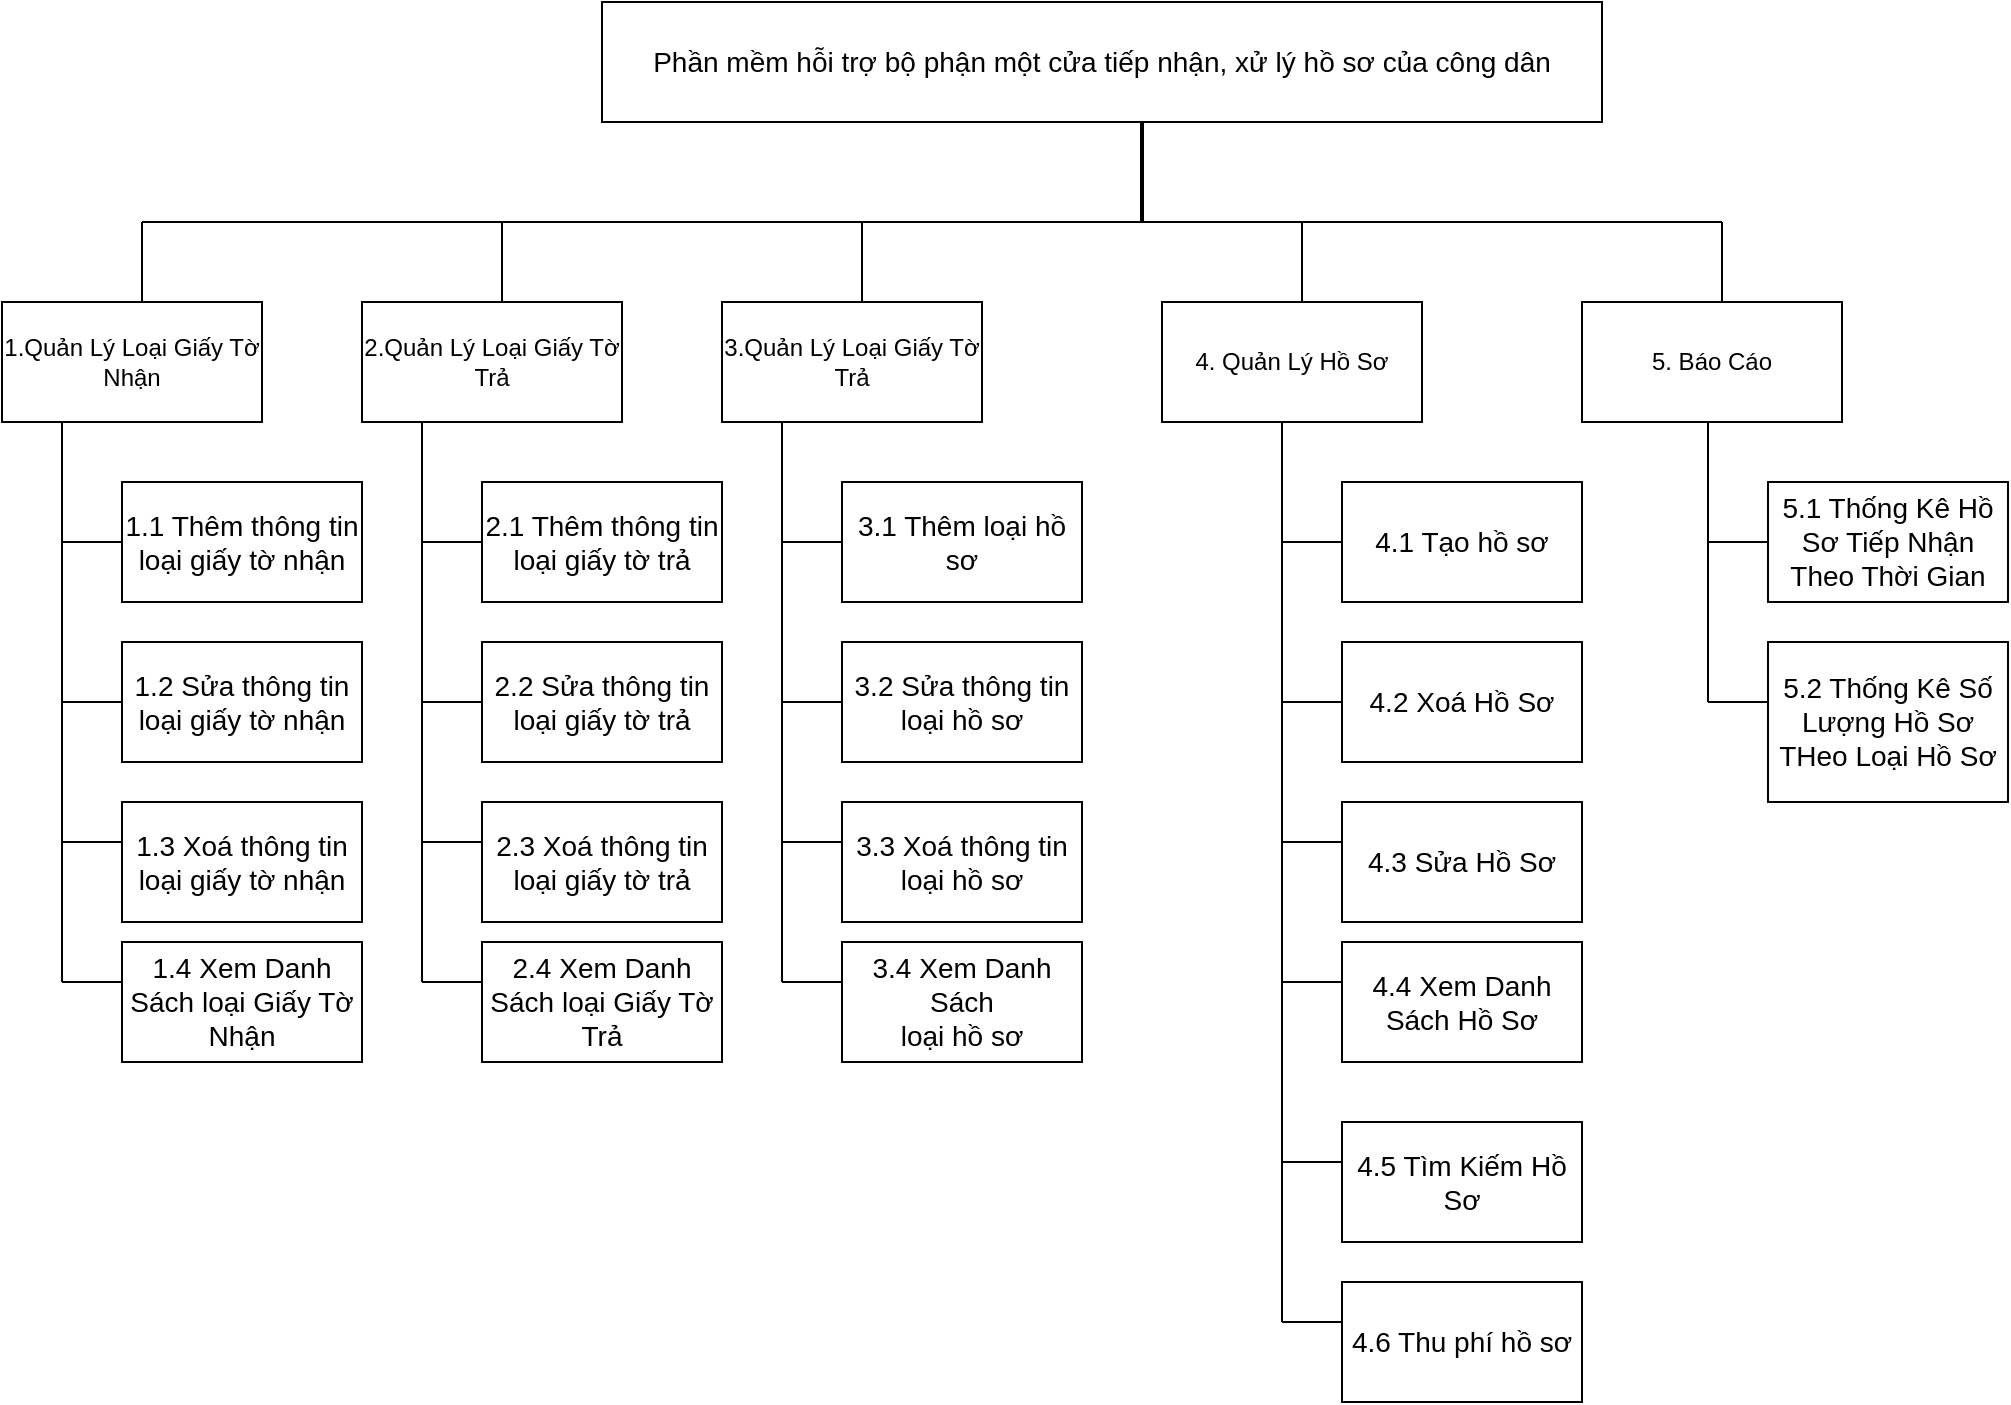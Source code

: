 <mxfile version="13.8.1" type="device"><diagram id="pxkZBzpLknWU2FIUt_qD" name="Page-1"><mxGraphModel dx="2274" dy="1937" grid="1" gridSize="10" guides="1" tooltips="1" connect="1" arrows="1" fold="1" page="1" pageScale="1" pageWidth="827" pageHeight="1169" math="0" shadow="0"><root><mxCell id="0"/><mxCell id="1" parent="0"/><mxCell id="99qyA-vtCgBqnXkUfbwP-1" value="&lt;font style=&quot;font-size: 14px&quot;&gt;Phần mềm hỗi trợ bộ phận một cửa tiếp nhận, xử lý hồ sơ của công dân&lt;br&gt;&lt;/font&gt;" style="rounded=0;whiteSpace=wrap;html=1;" parent="1" vertex="1"><mxGeometry x="280" y="-60" width="500" height="60" as="geometry"/></mxCell><mxCell id="99qyA-vtCgBqnXkUfbwP-2" value="" style="shape=link;html=1;width=-1;" parent="1" edge="1"><mxGeometry width="100" relative="1" as="geometry"><mxPoint x="550" as="sourcePoint"/><mxPoint x="550" y="50" as="targetPoint"/></mxGeometry></mxCell><mxCell id="99qyA-vtCgBqnXkUfbwP-4" value="" style="endArrow=none;html=1;" parent="1" edge="1"><mxGeometry width="50" height="50" relative="1" as="geometry"><mxPoint x="50" y="50" as="sourcePoint"/><mxPoint x="840" y="50" as="targetPoint"/></mxGeometry></mxCell><mxCell id="99qyA-vtCgBqnXkUfbwP-5" value="" style="endArrow=none;html=1;" parent="1" edge="1"><mxGeometry width="50" height="50" relative="1" as="geometry"><mxPoint x="10" y="150" as="sourcePoint"/><mxPoint x="10" y="430" as="targetPoint"/></mxGeometry></mxCell><mxCell id="99qyA-vtCgBqnXkUfbwP-6" value="" style="endArrow=none;html=1;" parent="1" edge="1"><mxGeometry width="50" height="50" relative="1" as="geometry"><mxPoint x="10" y="210" as="sourcePoint"/><mxPoint x="40" y="210" as="targetPoint"/></mxGeometry></mxCell><mxCell id="99qyA-vtCgBqnXkUfbwP-7" value="" style="endArrow=none;html=1;" parent="1" edge="1"><mxGeometry width="50" height="50" relative="1" as="geometry"><mxPoint x="10" y="290" as="sourcePoint"/><mxPoint x="40" y="290" as="targetPoint"/></mxGeometry></mxCell><mxCell id="99qyA-vtCgBqnXkUfbwP-8" value="" style="endArrow=none;html=1;" parent="1" edge="1"><mxGeometry width="50" height="50" relative="1" as="geometry"><mxPoint x="10" y="430" as="sourcePoint"/><mxPoint x="40" y="430" as="targetPoint"/></mxGeometry></mxCell><mxCell id="99qyA-vtCgBqnXkUfbwP-10" value="" style="endArrow=none;html=1;" parent="1" edge="1"><mxGeometry width="50" height="50" relative="1" as="geometry"><mxPoint x="10" y="360" as="sourcePoint"/><mxPoint x="40" y="360" as="targetPoint"/></mxGeometry></mxCell><mxCell id="99qyA-vtCgBqnXkUfbwP-11" value="&lt;font style=&quot;font-size: 14px&quot;&gt;&lt;span&gt;1.1 Thêm thông tin &lt;/span&gt;&lt;/font&gt;&lt;font style=&quot;font-size: 14px&quot;&gt;&lt;span&gt;&lt;font style=&quot;font-size: 14px&quot;&gt;&lt;span&gt;loại &lt;/span&gt;&lt;/font&gt;giấy tờ nhận&lt;br&gt;&lt;/span&gt;&lt;/font&gt;" style="rounded=0;whiteSpace=wrap;html=1;" parent="1" vertex="1"><mxGeometry x="40" y="180" width="120" height="60" as="geometry"/></mxCell><mxCell id="99qyA-vtCgBqnXkUfbwP-12" value="&lt;font style=&quot;font-size: 14px&quot;&gt;&lt;span&gt;1.2 Sửa thông tin &lt;/span&gt;&lt;/font&gt;&lt;font style=&quot;font-size: 14px&quot;&gt;&lt;span&gt;&lt;font style=&quot;font-size: 14px&quot;&gt;&lt;span&gt;loại &lt;/span&gt;&lt;/font&gt;giấy tờ nhận&lt;br&gt;&lt;/span&gt;&lt;/font&gt;" style="rounded=0;whiteSpace=wrap;html=1;" parent="1" vertex="1"><mxGeometry x="40" y="260" width="120" height="60" as="geometry"/></mxCell><mxCell id="99qyA-vtCgBqnXkUfbwP-13" value="&lt;font style=&quot;font-size: 14px&quot;&gt;&lt;span&gt;1.3 Xoá thông tin &lt;/span&gt;&lt;/font&gt;&lt;font style=&quot;font-size: 14px&quot;&gt;&lt;span&gt;&lt;font style=&quot;font-size: 14px&quot;&gt;&lt;span&gt;loại &lt;/span&gt;&lt;/font&gt;giấy tờ nhận&lt;br&gt;&lt;/span&gt;&lt;/font&gt;" style="rounded=0;whiteSpace=wrap;html=1;" parent="1" vertex="1"><mxGeometry x="40" y="340" width="120" height="60" as="geometry"/></mxCell><mxCell id="99qyA-vtCgBqnXkUfbwP-14" value="&lt;font style=&quot;font-size: 14px&quot;&gt;&lt;span&gt;1.4 Xem Danh Sách &lt;/span&gt;&lt;/font&gt;&lt;font style=&quot;font-size: 14px&quot;&gt;&lt;span&gt;&lt;font style=&quot;font-size: 14px&quot;&gt;&lt;span&gt;loại &lt;/span&gt;&lt;/font&gt;Giấy Tờ Nhận&lt;br&gt;&lt;/span&gt;&lt;/font&gt;" style="rounded=0;whiteSpace=wrap;html=1;" parent="1" vertex="1"><mxGeometry x="40" y="410" width="120" height="60" as="geometry"/></mxCell><mxCell id="99qyA-vtCgBqnXkUfbwP-35" value="" style="endArrow=none;html=1;" parent="1" edge="1"><mxGeometry width="50" height="50" relative="1" as="geometry"><mxPoint x="620" y="150" as="sourcePoint"/><mxPoint x="620" y="600" as="targetPoint"/></mxGeometry></mxCell><mxCell id="99qyA-vtCgBqnXkUfbwP-36" value="" style="endArrow=none;html=1;" parent="1" edge="1"><mxGeometry width="50" height="50" relative="1" as="geometry"><mxPoint x="620" y="210" as="sourcePoint"/><mxPoint x="650" y="210" as="targetPoint"/></mxGeometry></mxCell><mxCell id="99qyA-vtCgBqnXkUfbwP-37" value="" style="endArrow=none;html=1;" parent="1" edge="1"><mxGeometry width="50" height="50" relative="1" as="geometry"><mxPoint x="620" y="290" as="sourcePoint"/><mxPoint x="650" y="290" as="targetPoint"/></mxGeometry></mxCell><mxCell id="99qyA-vtCgBqnXkUfbwP-38" value="" style="endArrow=none;html=1;" parent="1" edge="1"><mxGeometry width="50" height="50" relative="1" as="geometry"><mxPoint x="620" y="430" as="sourcePoint"/><mxPoint x="650" y="430" as="targetPoint"/></mxGeometry></mxCell><mxCell id="99qyA-vtCgBqnXkUfbwP-40" value="" style="endArrow=none;html=1;" parent="1" edge="1"><mxGeometry width="50" height="50" relative="1" as="geometry"><mxPoint x="620" y="360" as="sourcePoint"/><mxPoint x="650" y="360" as="targetPoint"/></mxGeometry></mxCell><mxCell id="99qyA-vtCgBqnXkUfbwP-41" value="&lt;font style=&quot;font-size: 14px&quot;&gt;&lt;span&gt;4.1 Tạo hồ sơ&lt;br&gt;&lt;/span&gt;&lt;/font&gt;" style="rounded=0;whiteSpace=wrap;html=1;" parent="1" vertex="1"><mxGeometry x="650" y="180" width="120" height="60" as="geometry"/></mxCell><mxCell id="99qyA-vtCgBqnXkUfbwP-42" value="&lt;font style=&quot;font-size: 14px&quot;&gt;&lt;span&gt;4.2 Xoá Hồ Sơ&lt;br&gt;&lt;/span&gt;&lt;/font&gt;" style="rounded=0;whiteSpace=wrap;html=1;" parent="1" vertex="1"><mxGeometry x="650" y="260" width="120" height="60" as="geometry"/></mxCell><mxCell id="99qyA-vtCgBqnXkUfbwP-43" value="&lt;font style=&quot;font-size: 14px&quot;&gt;&lt;span&gt;4.3 Sửa Hồ Sơ&lt;br&gt;&lt;/span&gt;&lt;/font&gt;" style="rounded=0;whiteSpace=wrap;html=1;" parent="1" vertex="1"><mxGeometry x="650" y="340" width="120" height="60" as="geometry"/></mxCell><mxCell id="99qyA-vtCgBqnXkUfbwP-44" value="&lt;font style=&quot;font-size: 14px&quot;&gt;&lt;span&gt;4.4 Xem Danh Sách Hồ Sơ&lt;br&gt;&lt;/span&gt;&lt;/font&gt;" style="rounded=0;whiteSpace=wrap;html=1;" parent="1" vertex="1"><mxGeometry x="650" y="410" width="120" height="60" as="geometry"/></mxCell><mxCell id="99qyA-vtCgBqnXkUfbwP-45" value="" style="endArrow=none;html=1;" parent="1" edge="1"><mxGeometry width="50" height="50" relative="1" as="geometry"><mxPoint x="833" y="150" as="sourcePoint"/><mxPoint x="833" y="290" as="targetPoint"/></mxGeometry></mxCell><mxCell id="99qyA-vtCgBqnXkUfbwP-46" value="" style="endArrow=none;html=1;" parent="1" edge="1"><mxGeometry width="50" height="50" relative="1" as="geometry"><mxPoint x="833" y="210" as="sourcePoint"/><mxPoint x="863" y="210" as="targetPoint"/></mxGeometry></mxCell><mxCell id="99qyA-vtCgBqnXkUfbwP-47" value="" style="endArrow=none;html=1;" parent="1" edge="1"><mxGeometry width="50" height="50" relative="1" as="geometry"><mxPoint x="833" y="290" as="sourcePoint"/><mxPoint x="863" y="290" as="targetPoint"/></mxGeometry></mxCell><mxCell id="99qyA-vtCgBqnXkUfbwP-51" value="&lt;table&gt;&lt;tbody&gt;&lt;tr&gt;&lt;td valign=&quot;top&quot;&gt;&lt;p&gt;&lt;font style=&quot;font-size: 14px&quot;&gt;&lt;span&gt;5.1 Thống Kê Hồ Sơ Tiếp Nhận Theo Thời Gian&lt;br&gt;&lt;/span&gt;&lt;/font&gt;&lt;/p&gt;&lt;/td&gt;&lt;/tr&gt;&lt;/tbody&gt;&lt;/table&gt;" style="rounded=0;whiteSpace=wrap;html=1;" parent="1" vertex="1"><mxGeometry x="863" y="180" width="120" height="60" as="geometry"/></mxCell><mxCell id="99qyA-vtCgBqnXkUfbwP-52" value="&lt;p&gt;&lt;font style=&quot;font-size: 14px&quot;&gt;&lt;span&gt;5.2 Thống Kê Số Lượng Hồ Sơ THeo Loại Hồ Sơ&lt;br&gt;&lt;/span&gt;&lt;/font&gt;&lt;/p&gt;" style="rounded=0;whiteSpace=wrap;html=1;" parent="1" vertex="1"><mxGeometry x="863" y="260" width="120" height="80" as="geometry"/></mxCell><mxCell id="yiRp37c6O_0MF1NIAtYD-1" value="1.Quản Lý Loại Giấy Tờ Nhận" style="rounded=0;whiteSpace=wrap;html=1;" parent="1" vertex="1"><mxGeometry x="-20" y="90" width="130" height="60" as="geometry"/></mxCell><mxCell id="yiRp37c6O_0MF1NIAtYD-2" value="" style="endArrow=none;html=1;" parent="1" edge="1"><mxGeometry width="50" height="50" relative="1" as="geometry"><mxPoint x="50" y="90" as="sourcePoint"/><mxPoint x="50" y="50" as="targetPoint"/></mxGeometry></mxCell><mxCell id="yiRp37c6O_0MF1NIAtYD-7" value="4. Quản Lý Hồ Sơ" style="rounded=0;whiteSpace=wrap;html=1;" parent="1" vertex="1"><mxGeometry x="560" y="90" width="130" height="60" as="geometry"/></mxCell><mxCell id="yiRp37c6O_0MF1NIAtYD-8" value="" style="endArrow=none;html=1;" parent="1" edge="1"><mxGeometry width="50" height="50" relative="1" as="geometry"><mxPoint x="630" y="90" as="sourcePoint"/><mxPoint x="630" y="50" as="targetPoint"/></mxGeometry></mxCell><mxCell id="yiRp37c6O_0MF1NIAtYD-9" value="5. Báo Cáo" style="rounded=0;whiteSpace=wrap;html=1;" parent="1" vertex="1"><mxGeometry x="770" y="90" width="130" height="60" as="geometry"/></mxCell><mxCell id="yiRp37c6O_0MF1NIAtYD-10" value="" style="endArrow=none;html=1;" parent="1" edge="1"><mxGeometry width="50" height="50" relative="1" as="geometry"><mxPoint x="840" y="90" as="sourcePoint"/><mxPoint x="840" y="50" as="targetPoint"/></mxGeometry></mxCell><mxCell id="q0fn1Nik5cMkOsVtXQVK-1" value="" style="endArrow=none;html=1;" parent="1" edge="1"><mxGeometry width="50" height="50" relative="1" as="geometry"><mxPoint x="620" y="520" as="sourcePoint"/><mxPoint x="650" y="520" as="targetPoint"/></mxGeometry></mxCell><mxCell id="q0fn1Nik5cMkOsVtXQVK-2" value="&lt;font style=&quot;font-size: 14px&quot;&gt;&lt;span&gt;4.5 Tìm Kiếm Hồ Sơ&lt;br&gt;&lt;/span&gt;&lt;/font&gt;" style="rounded=0;whiteSpace=wrap;html=1;" parent="1" vertex="1"><mxGeometry x="650" y="500" width="120" height="60" as="geometry"/></mxCell><mxCell id="dZjWtIVtH_Ei0o7U86B3-1" value="" style="endArrow=none;html=1;" edge="1" parent="1"><mxGeometry width="50" height="50" relative="1" as="geometry"><mxPoint x="190" y="150" as="sourcePoint"/><mxPoint x="190" y="430" as="targetPoint"/></mxGeometry></mxCell><mxCell id="dZjWtIVtH_Ei0o7U86B3-2" value="" style="endArrow=none;html=1;" edge="1" parent="1"><mxGeometry width="50" height="50" relative="1" as="geometry"><mxPoint x="190" y="210" as="sourcePoint"/><mxPoint x="220" y="210" as="targetPoint"/></mxGeometry></mxCell><mxCell id="dZjWtIVtH_Ei0o7U86B3-3" value="" style="endArrow=none;html=1;" edge="1" parent="1"><mxGeometry width="50" height="50" relative="1" as="geometry"><mxPoint x="190" y="290" as="sourcePoint"/><mxPoint x="220" y="290" as="targetPoint"/></mxGeometry></mxCell><mxCell id="dZjWtIVtH_Ei0o7U86B3-4" value="" style="endArrow=none;html=1;" edge="1" parent="1"><mxGeometry width="50" height="50" relative="1" as="geometry"><mxPoint x="190" y="430" as="sourcePoint"/><mxPoint x="220" y="430" as="targetPoint"/></mxGeometry></mxCell><mxCell id="dZjWtIVtH_Ei0o7U86B3-5" value="" style="endArrow=none;html=1;" edge="1" parent="1"><mxGeometry width="50" height="50" relative="1" as="geometry"><mxPoint x="190" y="360" as="sourcePoint"/><mxPoint x="220" y="360" as="targetPoint"/></mxGeometry></mxCell><mxCell id="dZjWtIVtH_Ei0o7U86B3-6" value="&lt;font style=&quot;font-size: 14px&quot;&gt;&lt;span&gt;2.1 Thêm thông tin loại giấy tờ trả&lt;br&gt;&lt;/span&gt;&lt;/font&gt;" style="rounded=0;whiteSpace=wrap;html=1;" vertex="1" parent="1"><mxGeometry x="220" y="180" width="120" height="60" as="geometry"/></mxCell><mxCell id="dZjWtIVtH_Ei0o7U86B3-7" value="&lt;font style=&quot;font-size: 14px&quot;&gt;&lt;span&gt;2.2 Sửa thông tin &lt;/span&gt;&lt;/font&gt;&lt;font style=&quot;font-size: 14px&quot;&gt;&lt;span&gt;&lt;font style=&quot;font-size: 14px&quot;&gt;&lt;span&gt;loại &lt;/span&gt;&lt;/font&gt;giấy tờ trả&lt;br&gt;&lt;/span&gt;&lt;/font&gt;" style="rounded=0;whiteSpace=wrap;html=1;" vertex="1" parent="1"><mxGeometry x="220" y="260" width="120" height="60" as="geometry"/></mxCell><mxCell id="dZjWtIVtH_Ei0o7U86B3-8" value="&lt;font style=&quot;font-size: 14px&quot;&gt;&lt;span&gt;2.3 Xoá thông tin &lt;/span&gt;&lt;/font&gt;&lt;font style=&quot;font-size: 14px&quot;&gt;&lt;span&gt;&lt;font style=&quot;font-size: 14px&quot;&gt;&lt;span&gt;loại &lt;/span&gt;&lt;/font&gt;giấy tờ trả&lt;br&gt;&lt;/span&gt;&lt;/font&gt;" style="rounded=0;whiteSpace=wrap;html=1;" vertex="1" parent="1"><mxGeometry x="220" y="340" width="120" height="60" as="geometry"/></mxCell><mxCell id="dZjWtIVtH_Ei0o7U86B3-9" value="&lt;font style=&quot;font-size: 14px&quot;&gt;&lt;span&gt;2.4 Xem Danh Sách &lt;/span&gt;&lt;/font&gt;&lt;font style=&quot;font-size: 14px&quot;&gt;&lt;span&gt;&lt;font style=&quot;font-size: 14px&quot;&gt;&lt;span&gt;loại &lt;/span&gt;&lt;/font&gt;Giấy Tờ Trả&lt;br&gt;&lt;/span&gt;&lt;/font&gt;" style="rounded=0;whiteSpace=wrap;html=1;" vertex="1" parent="1"><mxGeometry x="220" y="410" width="120" height="60" as="geometry"/></mxCell><mxCell id="dZjWtIVtH_Ei0o7U86B3-10" value="2.Quản Lý Loại Giấy Tờ Trả" style="rounded=0;whiteSpace=wrap;html=1;" vertex="1" parent="1"><mxGeometry x="160" y="90" width="130" height="60" as="geometry"/></mxCell><mxCell id="dZjWtIVtH_Ei0o7U86B3-11" value="" style="endArrow=none;html=1;" edge="1" parent="1"><mxGeometry width="50" height="50" relative="1" as="geometry"><mxPoint x="230" y="90" as="sourcePoint"/><mxPoint x="230" y="50" as="targetPoint"/></mxGeometry></mxCell><mxCell id="dZjWtIVtH_Ei0o7U86B3-12" value="" style="endArrow=none;html=1;" edge="1" parent="1"><mxGeometry width="50" height="50" relative="1" as="geometry"><mxPoint x="370" y="150" as="sourcePoint"/><mxPoint x="370" y="430" as="targetPoint"/></mxGeometry></mxCell><mxCell id="dZjWtIVtH_Ei0o7U86B3-13" value="" style="endArrow=none;html=1;" edge="1" parent="1"><mxGeometry width="50" height="50" relative="1" as="geometry"><mxPoint x="370" y="210" as="sourcePoint"/><mxPoint x="400" y="210" as="targetPoint"/></mxGeometry></mxCell><mxCell id="dZjWtIVtH_Ei0o7U86B3-14" value="" style="endArrow=none;html=1;" edge="1" parent="1"><mxGeometry width="50" height="50" relative="1" as="geometry"><mxPoint x="370" y="290" as="sourcePoint"/><mxPoint x="400" y="290" as="targetPoint"/></mxGeometry></mxCell><mxCell id="dZjWtIVtH_Ei0o7U86B3-15" value="" style="endArrow=none;html=1;" edge="1" parent="1"><mxGeometry width="50" height="50" relative="1" as="geometry"><mxPoint x="370" y="430" as="sourcePoint"/><mxPoint x="400" y="430" as="targetPoint"/></mxGeometry></mxCell><mxCell id="dZjWtIVtH_Ei0o7U86B3-16" value="" style="endArrow=none;html=1;" edge="1" parent="1"><mxGeometry width="50" height="50" relative="1" as="geometry"><mxPoint x="370" y="360" as="sourcePoint"/><mxPoint x="400" y="360" as="targetPoint"/></mxGeometry></mxCell><mxCell id="dZjWtIVtH_Ei0o7U86B3-17" value="&lt;font style=&quot;font-size: 14px&quot;&gt;&lt;span&gt;3.1 Thêm loại hồ sơ&lt;br&gt;&lt;/span&gt;&lt;/font&gt;" style="rounded=0;whiteSpace=wrap;html=1;" vertex="1" parent="1"><mxGeometry x="400" y="180" width="120" height="60" as="geometry"/></mxCell><mxCell id="dZjWtIVtH_Ei0o7U86B3-18" value="&lt;font style=&quot;font-size: 14px&quot;&gt;&lt;span&gt;3.2 Sửa thông tin &lt;/span&gt;&lt;/font&gt;&lt;br&gt;&lt;font style=&quot;font-size: 14px&quot;&gt;&lt;span&gt;&lt;font style=&quot;font-size: 14px&quot;&gt;&lt;span&gt; loại hồ sơ&lt;/span&gt;&lt;/font&gt;&lt;/span&gt;&lt;/font&gt;" style="rounded=0;whiteSpace=wrap;html=1;" vertex="1" parent="1"><mxGeometry x="400" y="260" width="120" height="60" as="geometry"/></mxCell><mxCell id="dZjWtIVtH_Ei0o7U86B3-19" value="&lt;font style=&quot;font-size: 14px&quot;&gt;&lt;span&gt;3.3 Xoá thông tin &lt;/span&gt;&lt;/font&gt;&lt;br&gt;&lt;font style=&quot;font-size: 14px&quot;&gt;&lt;span&gt;&lt;font style=&quot;font-size: 14px&quot;&gt;&lt;span&gt; loại hồ sơ&lt;/span&gt;&lt;/font&gt;&lt;/span&gt;&lt;/font&gt;" style="rounded=0;whiteSpace=wrap;html=1;" vertex="1" parent="1"><mxGeometry x="400" y="340" width="120" height="60" as="geometry"/></mxCell><mxCell id="dZjWtIVtH_Ei0o7U86B3-20" value="&lt;font style=&quot;font-size: 14px&quot;&gt;&lt;span&gt;3.4 Xem Danh Sách &lt;/span&gt;&lt;/font&gt;&lt;br&gt;&lt;font style=&quot;font-size: 14px&quot;&gt;&lt;span&gt;&lt;font style=&quot;font-size: 14px&quot;&gt;&lt;span&gt; loại hồ sơ&lt;/span&gt;&lt;/font&gt;&lt;/span&gt;&lt;/font&gt;" style="rounded=0;whiteSpace=wrap;html=1;" vertex="1" parent="1"><mxGeometry x="400" y="410" width="120" height="60" as="geometry"/></mxCell><mxCell id="dZjWtIVtH_Ei0o7U86B3-21" value="3.Quản Lý Loại Giấy Tờ Trả" style="rounded=0;whiteSpace=wrap;html=1;" vertex="1" parent="1"><mxGeometry x="340" y="90" width="130" height="60" as="geometry"/></mxCell><mxCell id="dZjWtIVtH_Ei0o7U86B3-22" value="" style="endArrow=none;html=1;" edge="1" parent="1"><mxGeometry width="50" height="50" relative="1" as="geometry"><mxPoint x="410" y="90" as="sourcePoint"/><mxPoint x="410" y="50" as="targetPoint"/></mxGeometry></mxCell><mxCell id="dZjWtIVtH_Ei0o7U86B3-23" value="" style="endArrow=none;html=1;" edge="1" parent="1"><mxGeometry width="50" height="50" relative="1" as="geometry"><mxPoint x="620" y="600" as="sourcePoint"/><mxPoint x="650" y="600" as="targetPoint"/></mxGeometry></mxCell><mxCell id="dZjWtIVtH_Ei0o7U86B3-24" value="&lt;font style=&quot;font-size: 14px&quot;&gt;&lt;span&gt;4.6 Thu phí hồ sơ&lt;br&gt;&lt;/span&gt;&lt;/font&gt;" style="rounded=0;whiteSpace=wrap;html=1;" vertex="1" parent="1"><mxGeometry x="650" y="580" width="120" height="60" as="geometry"/></mxCell></root></mxGraphModel></diagram></mxfile>